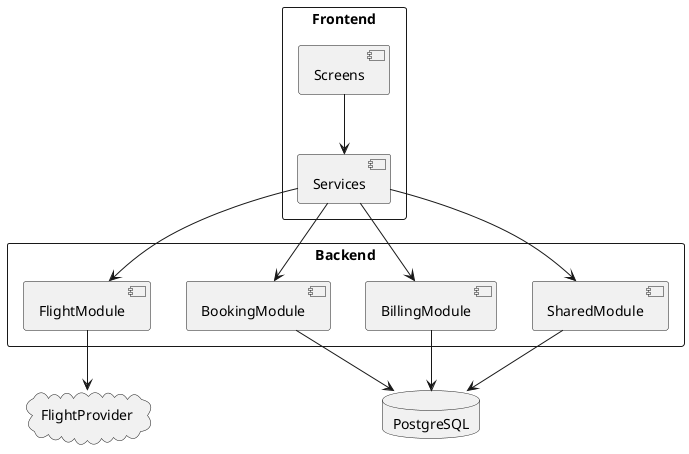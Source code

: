 @startuml

rectangle Frontend {
    [Screens]
    [Services]
}

rectangle Backend {
    [FlightModule]
    [BillingModule]
    [BookingModule]
    [SharedModule]
}

database PostgreSQL
cloud FlightProvider

[Screens] --> [Services]
[Services] --> [FlightModule]
[Services] --> [BillingModule]
[Services] --> [BookingModule]
[Services] --> [SharedModule]

[FlightModule] --> FlightProvider
[BillingModule] --> PostgreSQL
[BookingModule] --> PostgreSQL
[SharedModule] --> PostgreSQL

@enduml